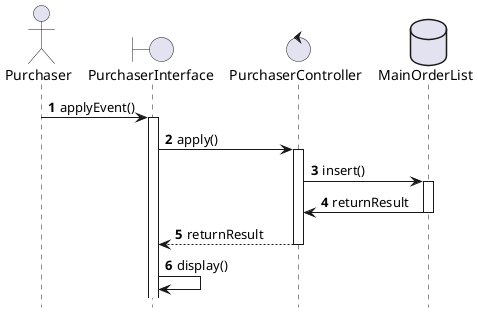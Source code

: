 @startuml
''' 省略底部
	hide footbox 

''' 定义类
	actor Purchaser as act
	boundary PurchaserInterface as bou
	control PurchaserController as con
	database MainOrderList as db

	autonumber
	act -> bou : applyEvent()
	activate bou

	bou -> con : apply()
	activate con

	con -> db : insert()
	activate db

	db -> con : returnResult
	deactivate db

	con --> bou : returnResult
	deactivate con
	
	bou -> bou : display()

@enduml